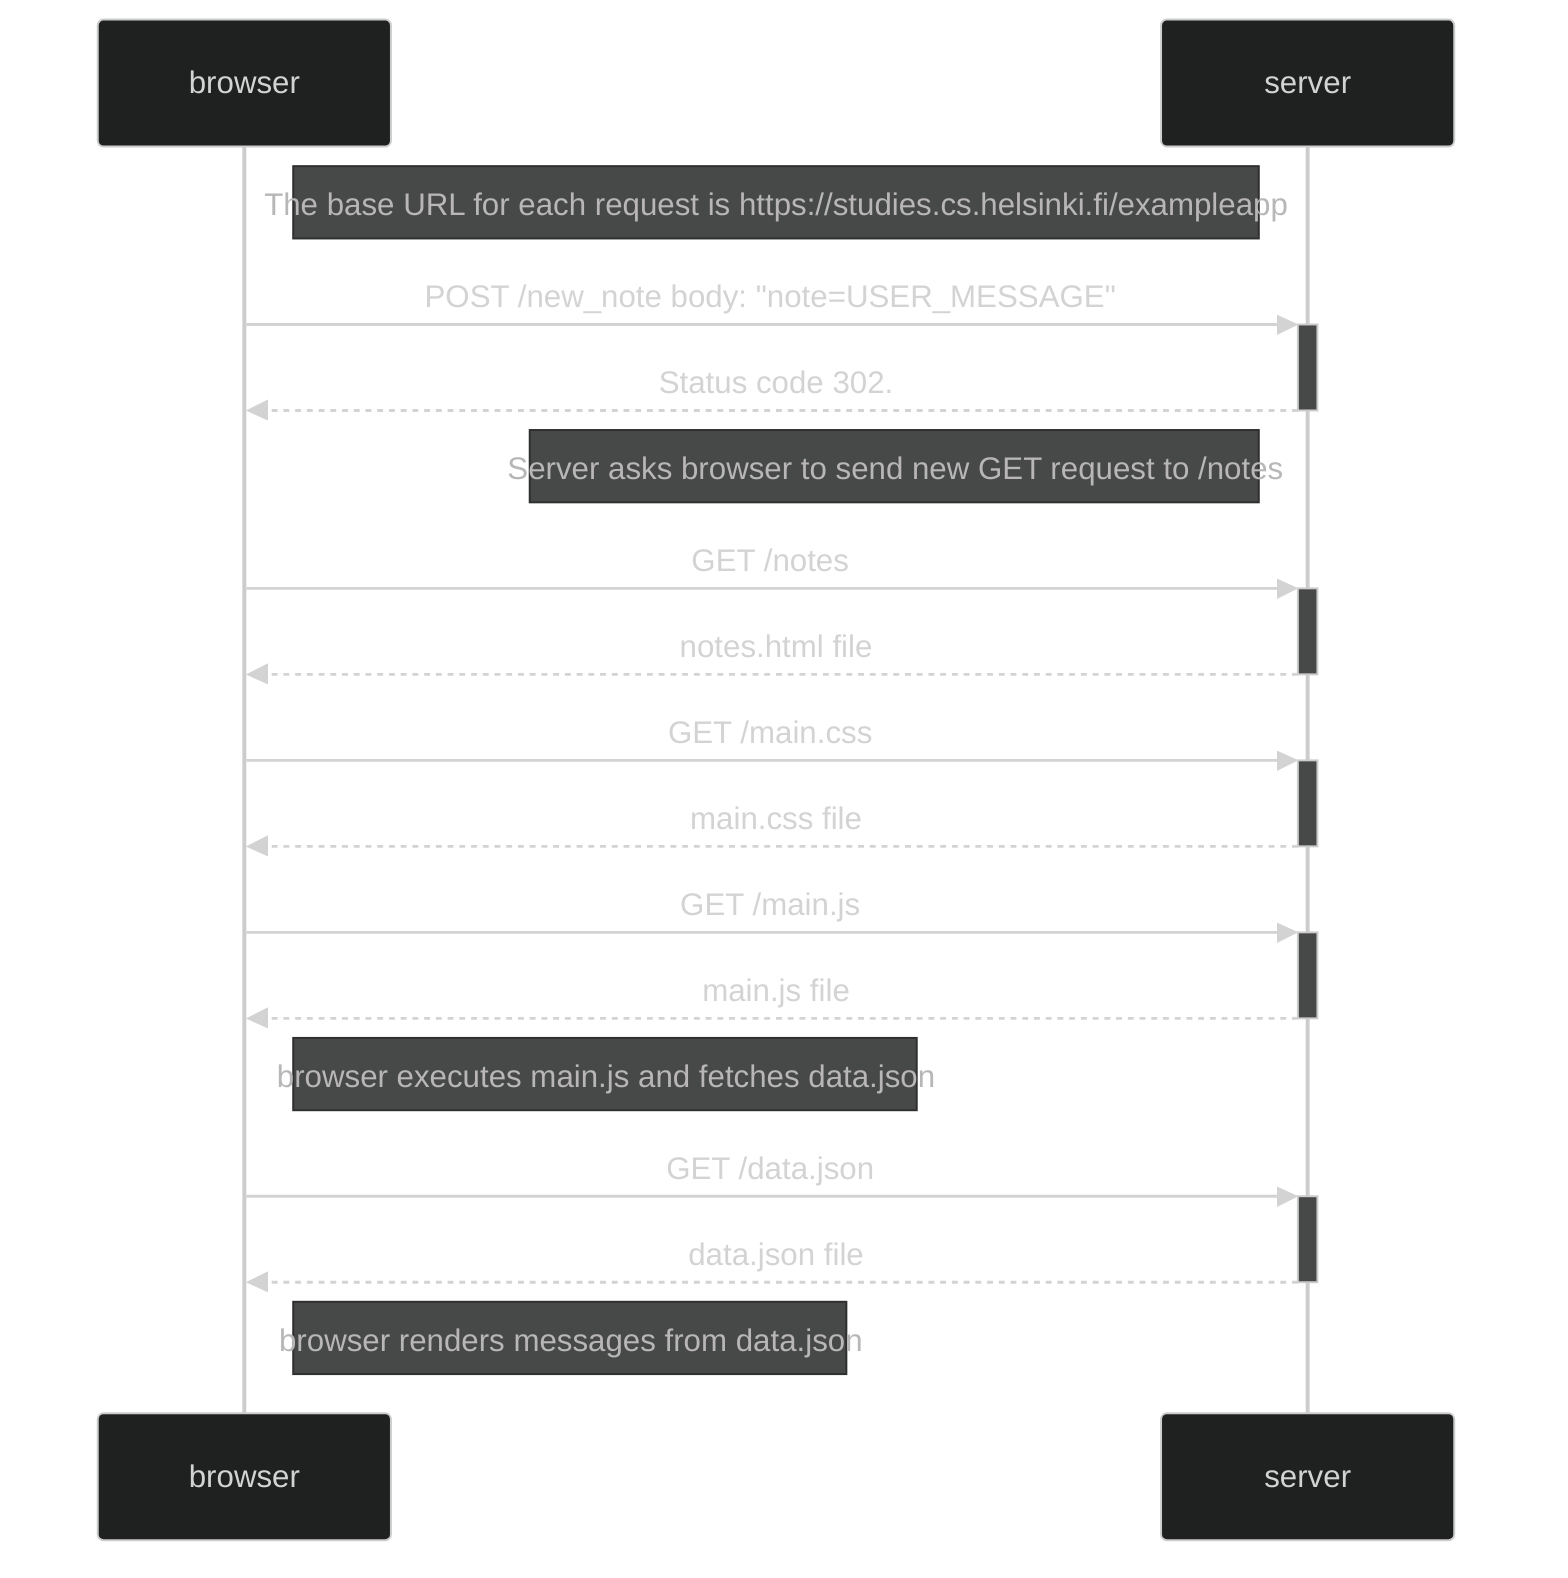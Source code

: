 ---
config:
  theme: dark
---

sequenceDiagram
  Note right of browser: The base URL for each request is https://studies.cs.helsinki.fi/exampleapp
  participant browser as browser
  participant server as server
  browser ->>+ server: POST /new_note body: "note=USER_MESSAGE"
  server -->>- browser: Status code 302. 
  Note left of server: Server asks browser to send new GET request to /notes
  browser ->>+ server: GET /notes
  server -->>- browser: notes.html file
    browser ->>+ server: GET /main.css
      server -->>- browser: main.css file
      browser ->>+ server: GET /main.js
      server -->>- browser: main.js file
      Note right of browser: browser executes main.js and fetches data.json
      browser ->>+ server: GET /data.json
      server -->>- browser: data.json file
      Note right of browser: browser renders messages from data.json